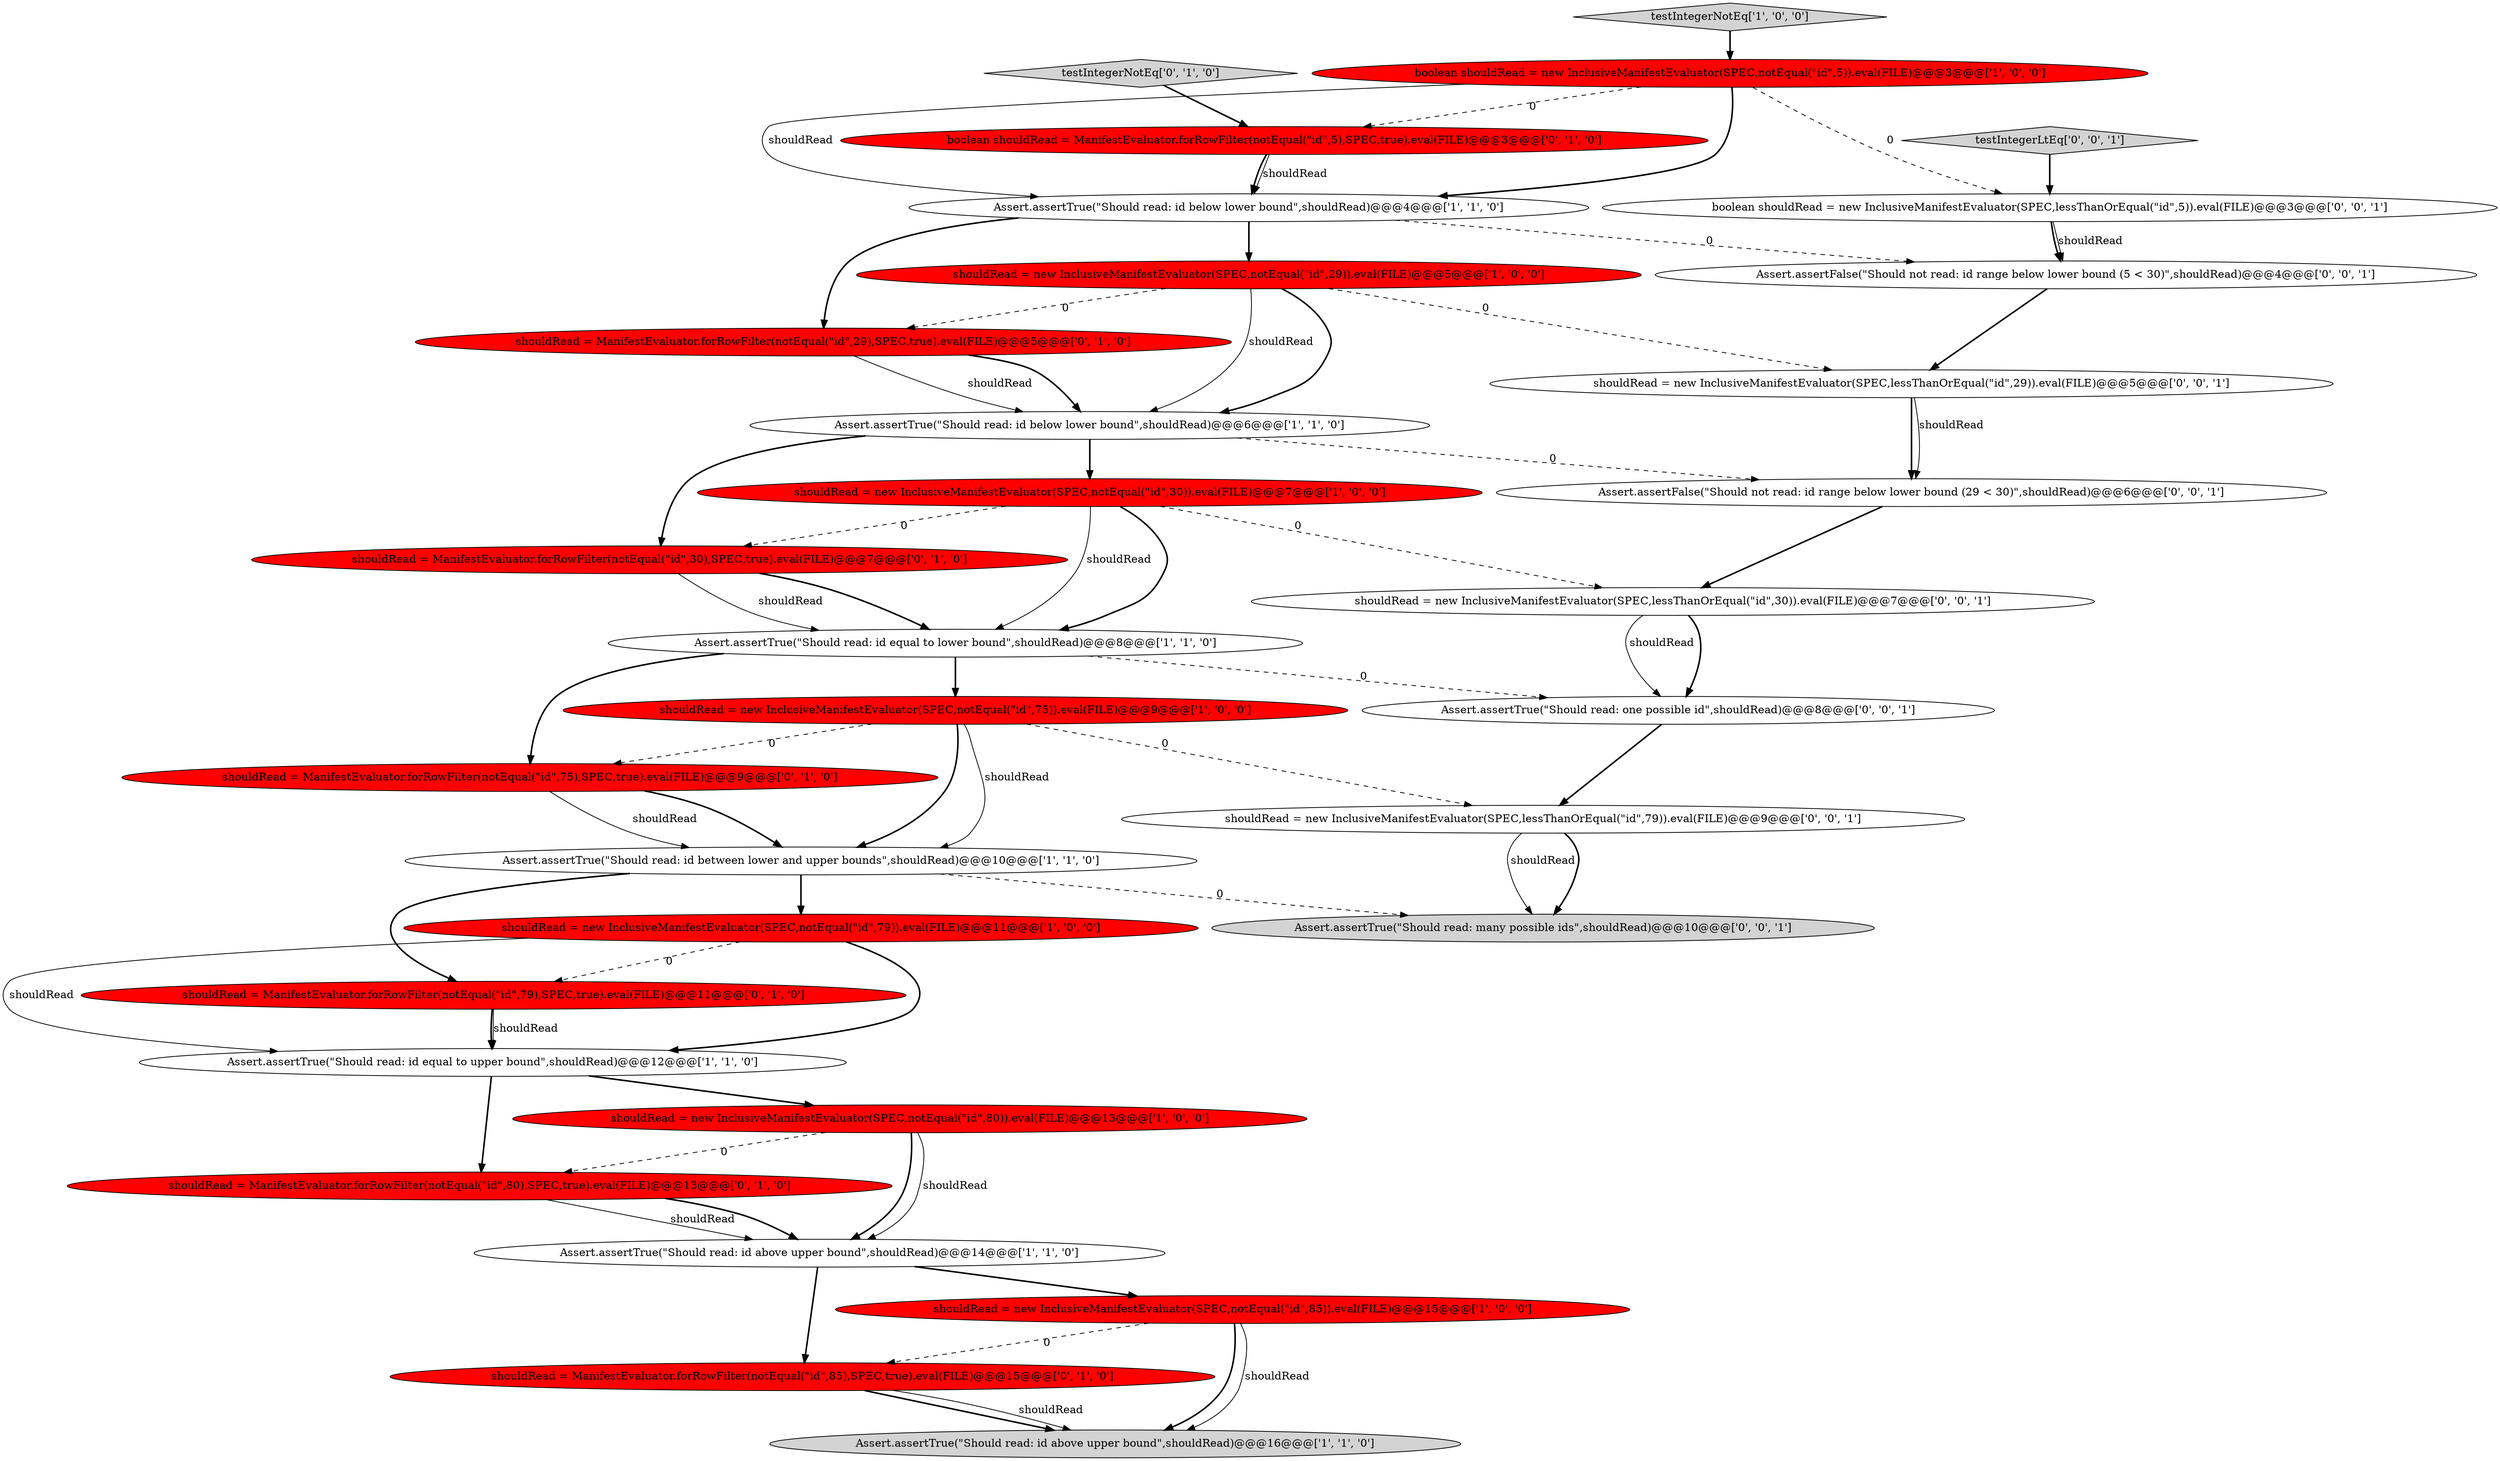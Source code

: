 digraph {
15 [style = filled, label = "boolean shouldRead = ManifestEvaluator.forRowFilter(notEqual(\"id\",5),SPEC,true).eval(FILE)@@@3@@@['0', '1', '0']", fillcolor = red, shape = ellipse image = "AAA1AAABBB2BBB"];
27 [style = filled, label = "Assert.assertFalse(\"Should not read: id range below lower bound (29 < 30)\",shouldRead)@@@6@@@['0', '0', '1']", fillcolor = white, shape = ellipse image = "AAA0AAABBB3BBB"];
6 [style = filled, label = "boolean shouldRead = new InclusiveManifestEvaluator(SPEC,notEqual(\"id\",5)).eval(FILE)@@@3@@@['1', '0', '0']", fillcolor = red, shape = ellipse image = "AAA1AAABBB1BBB"];
18 [style = filled, label = "shouldRead = ManifestEvaluator.forRowFilter(notEqual(\"id\",80),SPEC,true).eval(FILE)@@@13@@@['0', '1', '0']", fillcolor = red, shape = ellipse image = "AAA1AAABBB2BBB"];
29 [style = filled, label = "shouldRead = new InclusiveManifestEvaluator(SPEC,lessThanOrEqual(\"id\",29)).eval(FILE)@@@5@@@['0', '0', '1']", fillcolor = white, shape = ellipse image = "AAA0AAABBB3BBB"];
9 [style = filled, label = "Assert.assertTrue(\"Should read: id above upper bound\",shouldRead)@@@16@@@['1', '1', '0']", fillcolor = lightgray, shape = ellipse image = "AAA0AAABBB1BBB"];
16 [style = filled, label = "shouldRead = ManifestEvaluator.forRowFilter(notEqual(\"id\",75),SPEC,true).eval(FILE)@@@9@@@['0', '1', '0']", fillcolor = red, shape = ellipse image = "AAA1AAABBB2BBB"];
30 [style = filled, label = "Assert.assertTrue(\"Should read: one possible id\",shouldRead)@@@8@@@['0', '0', '1']", fillcolor = white, shape = ellipse image = "AAA0AAABBB3BBB"];
13 [style = filled, label = "Assert.assertTrue(\"Should read: id between lower and upper bounds\",shouldRead)@@@10@@@['1', '1', '0']", fillcolor = white, shape = ellipse image = "AAA0AAABBB1BBB"];
7 [style = filled, label = "testIntegerNotEq['1', '0', '0']", fillcolor = lightgray, shape = diamond image = "AAA0AAABBB1BBB"];
14 [style = filled, label = "Assert.assertTrue(\"Should read: id above upper bound\",shouldRead)@@@14@@@['1', '1', '0']", fillcolor = white, shape = ellipse image = "AAA0AAABBB1BBB"];
21 [style = filled, label = "shouldRead = ManifestEvaluator.forRowFilter(notEqual(\"id\",30),SPEC,true).eval(FILE)@@@7@@@['0', '1', '0']", fillcolor = red, shape = ellipse image = "AAA1AAABBB2BBB"];
2 [style = filled, label = "Assert.assertTrue(\"Should read: id below lower bound\",shouldRead)@@@6@@@['1', '1', '0']", fillcolor = white, shape = ellipse image = "AAA0AAABBB1BBB"];
26 [style = filled, label = "testIntegerLtEq['0', '0', '1']", fillcolor = lightgray, shape = diamond image = "AAA0AAABBB3BBB"];
4 [style = filled, label = "shouldRead = new InclusiveManifestEvaluator(SPEC,notEqual(\"id\",79)).eval(FILE)@@@11@@@['1', '0', '0']", fillcolor = red, shape = ellipse image = "AAA1AAABBB1BBB"];
24 [style = filled, label = "boolean shouldRead = new InclusiveManifestEvaluator(SPEC,lessThanOrEqual(\"id\",5)).eval(FILE)@@@3@@@['0', '0', '1']", fillcolor = white, shape = ellipse image = "AAA0AAABBB3BBB"];
17 [style = filled, label = "shouldRead = ManifestEvaluator.forRowFilter(notEqual(\"id\",29),SPEC,true).eval(FILE)@@@5@@@['0', '1', '0']", fillcolor = red, shape = ellipse image = "AAA1AAABBB2BBB"];
11 [style = filled, label = "shouldRead = new InclusiveManifestEvaluator(SPEC,notEqual(\"id\",29)).eval(FILE)@@@5@@@['1', '0', '0']", fillcolor = red, shape = ellipse image = "AAA1AAABBB1BBB"];
0 [style = filled, label = "shouldRead = new InclusiveManifestEvaluator(SPEC,notEqual(\"id\",30)).eval(FILE)@@@7@@@['1', '0', '0']", fillcolor = red, shape = ellipse image = "AAA1AAABBB1BBB"];
23 [style = filled, label = "Assert.assertFalse(\"Should not read: id range below lower bound (5 < 30)\",shouldRead)@@@4@@@['0', '0', '1']", fillcolor = white, shape = ellipse image = "AAA0AAABBB3BBB"];
20 [style = filled, label = "shouldRead = ManifestEvaluator.forRowFilter(notEqual(\"id\",79),SPEC,true).eval(FILE)@@@11@@@['0', '1', '0']", fillcolor = red, shape = ellipse image = "AAA1AAABBB2BBB"];
28 [style = filled, label = "shouldRead = new InclusiveManifestEvaluator(SPEC,lessThanOrEqual(\"id\",30)).eval(FILE)@@@7@@@['0', '0', '1']", fillcolor = white, shape = ellipse image = "AAA0AAABBB3BBB"];
31 [style = filled, label = "Assert.assertTrue(\"Should read: many possible ids\",shouldRead)@@@10@@@['0', '0', '1']", fillcolor = lightgray, shape = ellipse image = "AAA0AAABBB3BBB"];
10 [style = filled, label = "shouldRead = new InclusiveManifestEvaluator(SPEC,notEqual(\"id\",75)).eval(FILE)@@@9@@@['1', '0', '0']", fillcolor = red, shape = ellipse image = "AAA1AAABBB1BBB"];
12 [style = filled, label = "shouldRead = new InclusiveManifestEvaluator(SPEC,notEqual(\"id\",80)).eval(FILE)@@@13@@@['1', '0', '0']", fillcolor = red, shape = ellipse image = "AAA1AAABBB1BBB"];
3 [style = filled, label = "Assert.assertTrue(\"Should read: id equal to lower bound\",shouldRead)@@@8@@@['1', '1', '0']", fillcolor = white, shape = ellipse image = "AAA0AAABBB1BBB"];
8 [style = filled, label = "Assert.assertTrue(\"Should read: id equal to upper bound\",shouldRead)@@@12@@@['1', '1', '0']", fillcolor = white, shape = ellipse image = "AAA0AAABBB1BBB"];
22 [style = filled, label = "shouldRead = ManifestEvaluator.forRowFilter(notEqual(\"id\",85),SPEC,true).eval(FILE)@@@15@@@['0', '1', '0']", fillcolor = red, shape = ellipse image = "AAA1AAABBB2BBB"];
25 [style = filled, label = "shouldRead = new InclusiveManifestEvaluator(SPEC,lessThanOrEqual(\"id\",79)).eval(FILE)@@@9@@@['0', '0', '1']", fillcolor = white, shape = ellipse image = "AAA0AAABBB3BBB"];
5 [style = filled, label = "Assert.assertTrue(\"Should read: id below lower bound\",shouldRead)@@@4@@@['1', '1', '0']", fillcolor = white, shape = ellipse image = "AAA0AAABBB1BBB"];
1 [style = filled, label = "shouldRead = new InclusiveManifestEvaluator(SPEC,notEqual(\"id\",85)).eval(FILE)@@@15@@@['1', '0', '0']", fillcolor = red, shape = ellipse image = "AAA1AAABBB1BBB"];
19 [style = filled, label = "testIntegerNotEq['0', '1', '0']", fillcolor = lightgray, shape = diamond image = "AAA0AAABBB2BBB"];
0->3 [style = bold, label=""];
18->14 [style = solid, label="shouldRead"];
0->3 [style = solid, label="shouldRead"];
16->13 [style = bold, label=""];
3->30 [style = dashed, label="0"];
25->31 [style = solid, label="shouldRead"];
28->30 [style = bold, label=""];
8->18 [style = bold, label=""];
5->23 [style = dashed, label="0"];
15->5 [style = solid, label="shouldRead"];
4->8 [style = solid, label="shouldRead"];
21->3 [style = solid, label="shouldRead"];
22->9 [style = bold, label=""];
27->28 [style = bold, label=""];
14->22 [style = bold, label=""];
2->27 [style = dashed, label="0"];
11->29 [style = dashed, label="0"];
30->25 [style = bold, label=""];
11->17 [style = dashed, label="0"];
3->16 [style = bold, label=""];
26->24 [style = bold, label=""];
5->17 [style = bold, label=""];
24->23 [style = bold, label=""];
0->28 [style = dashed, label="0"];
11->2 [style = bold, label=""];
6->5 [style = solid, label="shouldRead"];
11->2 [style = solid, label="shouldRead"];
14->1 [style = bold, label=""];
1->9 [style = bold, label=""];
15->5 [style = bold, label=""];
17->2 [style = solid, label="shouldRead"];
10->13 [style = solid, label="shouldRead"];
25->31 [style = bold, label=""];
23->29 [style = bold, label=""];
1->22 [style = dashed, label="0"];
28->30 [style = solid, label="shouldRead"];
3->10 [style = bold, label=""];
6->5 [style = bold, label=""];
29->27 [style = bold, label=""];
20->8 [style = bold, label=""];
2->0 [style = bold, label=""];
1->9 [style = solid, label="shouldRead"];
29->27 [style = solid, label="shouldRead"];
24->23 [style = solid, label="shouldRead"];
10->13 [style = bold, label=""];
17->2 [style = bold, label=""];
6->15 [style = dashed, label="0"];
4->20 [style = dashed, label="0"];
2->21 [style = bold, label=""];
0->21 [style = dashed, label="0"];
6->24 [style = dashed, label="0"];
22->9 [style = solid, label="shouldRead"];
13->31 [style = dashed, label="0"];
7->6 [style = bold, label=""];
12->14 [style = bold, label=""];
4->8 [style = bold, label=""];
12->18 [style = dashed, label="0"];
13->20 [style = bold, label=""];
5->11 [style = bold, label=""];
10->16 [style = dashed, label="0"];
19->15 [style = bold, label=""];
20->8 [style = solid, label="shouldRead"];
16->13 [style = solid, label="shouldRead"];
18->14 [style = bold, label=""];
10->25 [style = dashed, label="0"];
8->12 [style = bold, label=""];
12->14 [style = solid, label="shouldRead"];
21->3 [style = bold, label=""];
13->4 [style = bold, label=""];
}
